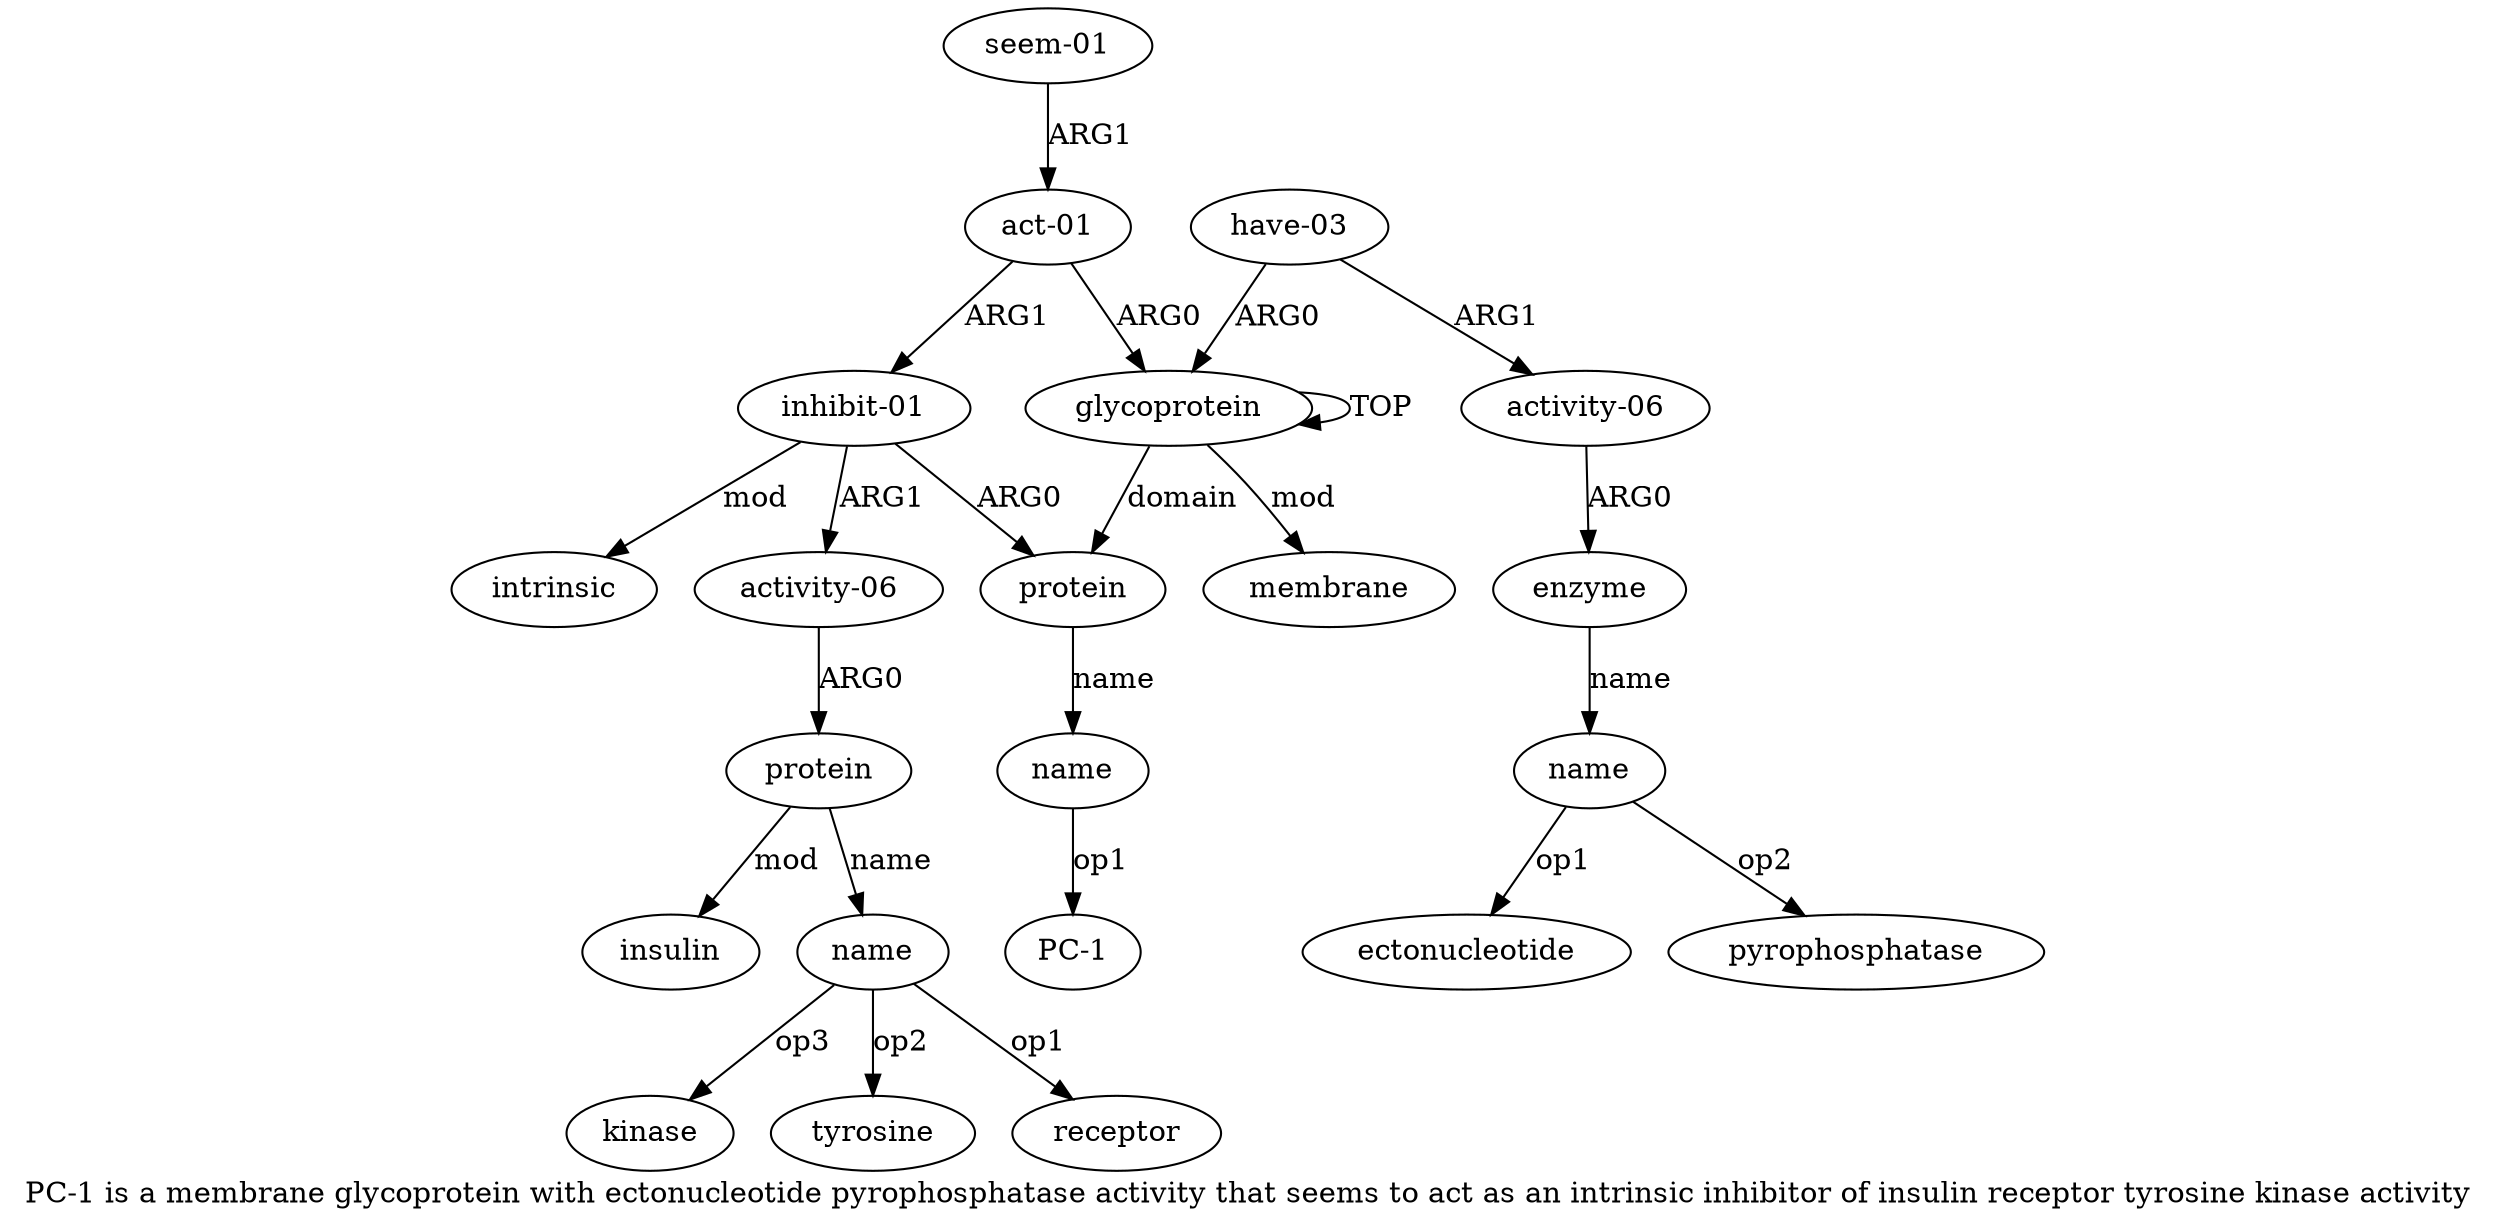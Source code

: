 digraph  {
	graph [label="PC-1 is a membrane glycoprotein with ectonucleotide pyrophosphatase activity that seems to act as an intrinsic inhibitor of insulin \
receptor tyrosine kinase activity"];
	node [label="\N"];
	"a10 kinase"	 [color=black,
		gold_ind=-1,
		gold_label=kinase,
		label=kinase,
		test_ind=-1,
		test_label=kinase];
	"a5 pyrophosphatase"	 [color=black,
		gold_ind=-1,
		gold_label=pyrophosphatase,
		label=pyrophosphatase,
		test_ind=-1,
		test_label=pyrophosphatase];
	"a10 tyrosine"	 [color=black,
		gold_ind=-1,
		gold_label=tyrosine,
		label=tyrosine,
		test_ind=-1,
		test_label=tyrosine];
	"a15 PC-1"	 [color=black,
		gold_ind=-1,
		gold_label="PC-1",
		label="PC-1",
		test_ind=-1,
		test_label="PC-1"];
	a15	 [color=black,
		gold_ind=15,
		gold_label=name,
		label=name,
		test_ind=15,
		test_label=name];
	a15 -> "a15 PC-1" [key=0,
	color=black,
	gold_label=op1,
	label=op1,
	test_label=op1];
a14 [color=black,
	gold_ind=14,
	gold_label=protein,
	label=protein,
	test_ind=14,
	test_label=protein];
a14 -> a15 [key=0,
color=black,
gold_label=name,
label=name,
test_label=name];
a11 [color=black,
gold_ind=11,
gold_label=insulin,
label=insulin,
test_ind=11,
test_label=insulin];
a10 [color=black,
gold_ind=10,
gold_label=name,
label=name,
test_ind=10,
test_label=name];
a10 -> "a10 kinase" [key=0,
color=black,
gold_label=op3,
label=op3,
test_label=op3];
a10 -> "a10 tyrosine" [key=0,
color=black,
gold_label=op2,
label=op2,
test_label=op2];
"a10 receptor" [color=black,
gold_ind=-1,
gold_label=receptor,
label=receptor,
test_ind=-1,
test_label=receptor];
a10 -> "a10 receptor" [key=0,
color=black,
gold_label=op1,
label=op1,
test_label=op1];
a13 [color=black,
gold_ind=13,
gold_label="seem-01",
label="seem-01",
test_ind=13,
test_label="seem-01"];
a6 [color=black,
gold_ind=6,
gold_label="act-01",
label="act-01",
test_ind=6,
test_label="act-01"];
a13 -> a6 [key=0,
color=black,
gold_label=ARG1,
label=ARG1,
test_label=ARG1];
a12 [color=black,
gold_ind=12,
gold_label=intrinsic,
label=intrinsic,
test_ind=12,
test_label=intrinsic];
a1 [color=black,
gold_ind=1,
gold_label=membrane,
label=membrane,
test_ind=1,
test_label=membrane];
a0 [color=black,
gold_ind=0,
gold_label=glycoprotein,
label=glycoprotein,
test_ind=0,
test_label=glycoprotein];
a0 -> a14 [key=0,
color=black,
gold_label=domain,
label=domain,
test_label=domain];
a0 -> a1 [key=0,
color=black,
gold_label=mod,
label=mod,
test_label=mod];
a0 -> a0 [key=0,
color=black,
gold_label=TOP,
label=TOP,
test_label=TOP];
a3 [color=black,
gold_ind=3,
gold_label="activity-06",
label="activity-06",
test_ind=3,
test_label="activity-06"];
a4 [color=black,
gold_ind=4,
gold_label=enzyme,
label=enzyme,
test_ind=4,
test_label=enzyme];
a3 -> a4 [key=0,
color=black,
gold_label=ARG0,
label=ARG0,
test_label=ARG0];
a2 [color=black,
gold_ind=2,
gold_label="have-03",
label="have-03",
test_ind=2,
test_label="have-03"];
a2 -> a0 [key=0,
color=black,
gold_label=ARG0,
label=ARG0,
test_label=ARG0];
a2 -> a3 [key=0,
color=black,
gold_label=ARG1,
label=ARG1,
test_label=ARG1];
a5 [color=black,
gold_ind=5,
gold_label=name,
label=name,
test_ind=5,
test_label=name];
a5 -> "a5 pyrophosphatase" [key=0,
color=black,
gold_label=op2,
label=op2,
test_label=op2];
"a5 ectonucleotide" [color=black,
gold_ind=-1,
gold_label=ectonucleotide,
label=ectonucleotide,
test_ind=-1,
test_label=ectonucleotide];
a5 -> "a5 ectonucleotide" [key=0,
color=black,
gold_label=op1,
label=op1,
test_label=op1];
a4 -> a5 [key=0,
color=black,
gold_label=name,
label=name,
test_label=name];
a7 [color=black,
gold_ind=7,
gold_label="inhibit-01",
label="inhibit-01",
test_ind=7,
test_label="inhibit-01"];
a7 -> a14 [key=0,
color=black,
gold_label=ARG0,
label=ARG0,
test_label=ARG0];
a7 -> a12 [key=0,
color=black,
gold_label=mod,
label=mod,
test_label=mod];
a8 [color=black,
gold_ind=8,
gold_label="activity-06",
label="activity-06",
test_ind=8,
test_label="activity-06"];
a7 -> a8 [key=0,
color=black,
gold_label=ARG1,
label=ARG1,
test_label=ARG1];
a6 -> a0 [key=0,
color=black,
gold_label=ARG0,
label=ARG0,
test_label=ARG0];
a6 -> a7 [key=0,
color=black,
gold_label=ARG1,
label=ARG1,
test_label=ARG1];
a9 [color=black,
gold_ind=9,
gold_label=protein,
label=protein,
test_ind=9,
test_label=protein];
a9 -> a11 [key=0,
color=black,
gold_label=mod,
label=mod,
test_label=mod];
a9 -> a10 [key=0,
color=black,
gold_label=name,
label=name,
test_label=name];
a8 -> a9 [key=0,
color=black,
gold_label=ARG0,
label=ARG0,
test_label=ARG0];
}

